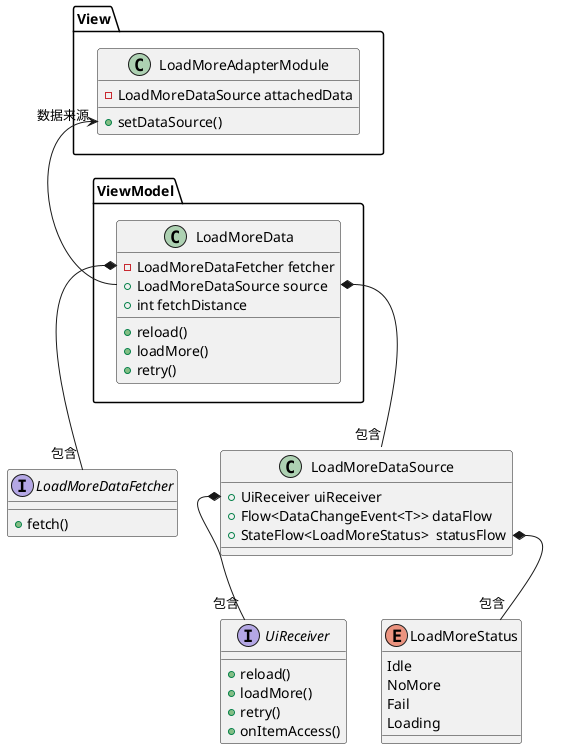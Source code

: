 @startuml
'https://plantuml.com/class-diagram

interface LoadMoreDataFetcher{
    + fetch()
}
interface UiReceiver{
    + reload()
    + loadMore()
    + retry()
    + onItemAccess()
}
enum LoadMoreStatus{
    Idle
    NoMore
    Fail
    Loading
}

class LoadMoreDataSource{
    + UiReceiver uiReceiver
    + Flow<DataChangeEvent<T>> dataFlow
    + StateFlow<LoadMoreStatus>  statusFlow
}
LoadMoreDataSource::uiReceiver *-- "包含" UiReceiver
LoadMoreDataSource::statusFlow *-- "包含" LoadMoreStatus

class ViewModel.LoadMoreData{
    - LoadMoreDataFetcher fetcher
    + LoadMoreDataSource source
    + int fetchDistance
    + reload()
    + loadMore()
    + retry()
}
ViewModel.LoadMoreData::source *-- "包含" LoadMoreDataSource
ViewModel.LoadMoreData::fetcher *-- "包含" LoadMoreDataFetcher


class View.LoadMoreAdapterModule{
    - LoadMoreDataSource attachedData
    + setDataSource()
}


View.LoadMoreAdapterModule::setDataSource "数据来源" <-- ViewModel.LoadMoreData::source
@enduml